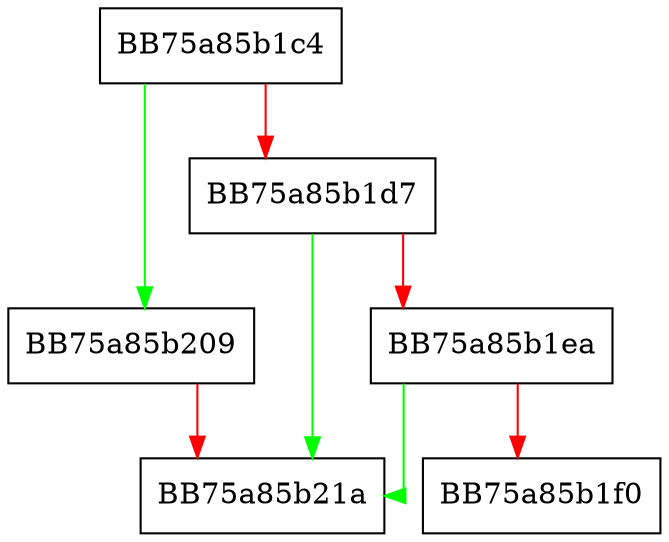 digraph ProcessLDAP {
  node [shape="box"];
  graph [splines=ortho];
  BB75a85b1c4 -> BB75a85b209 [color="green"];
  BB75a85b1c4 -> BB75a85b1d7 [color="red"];
  BB75a85b1d7 -> BB75a85b21a [color="green"];
  BB75a85b1d7 -> BB75a85b1ea [color="red"];
  BB75a85b1ea -> BB75a85b21a [color="green"];
  BB75a85b1ea -> BB75a85b1f0 [color="red"];
  BB75a85b209 -> BB75a85b21a [color="red"];
}
